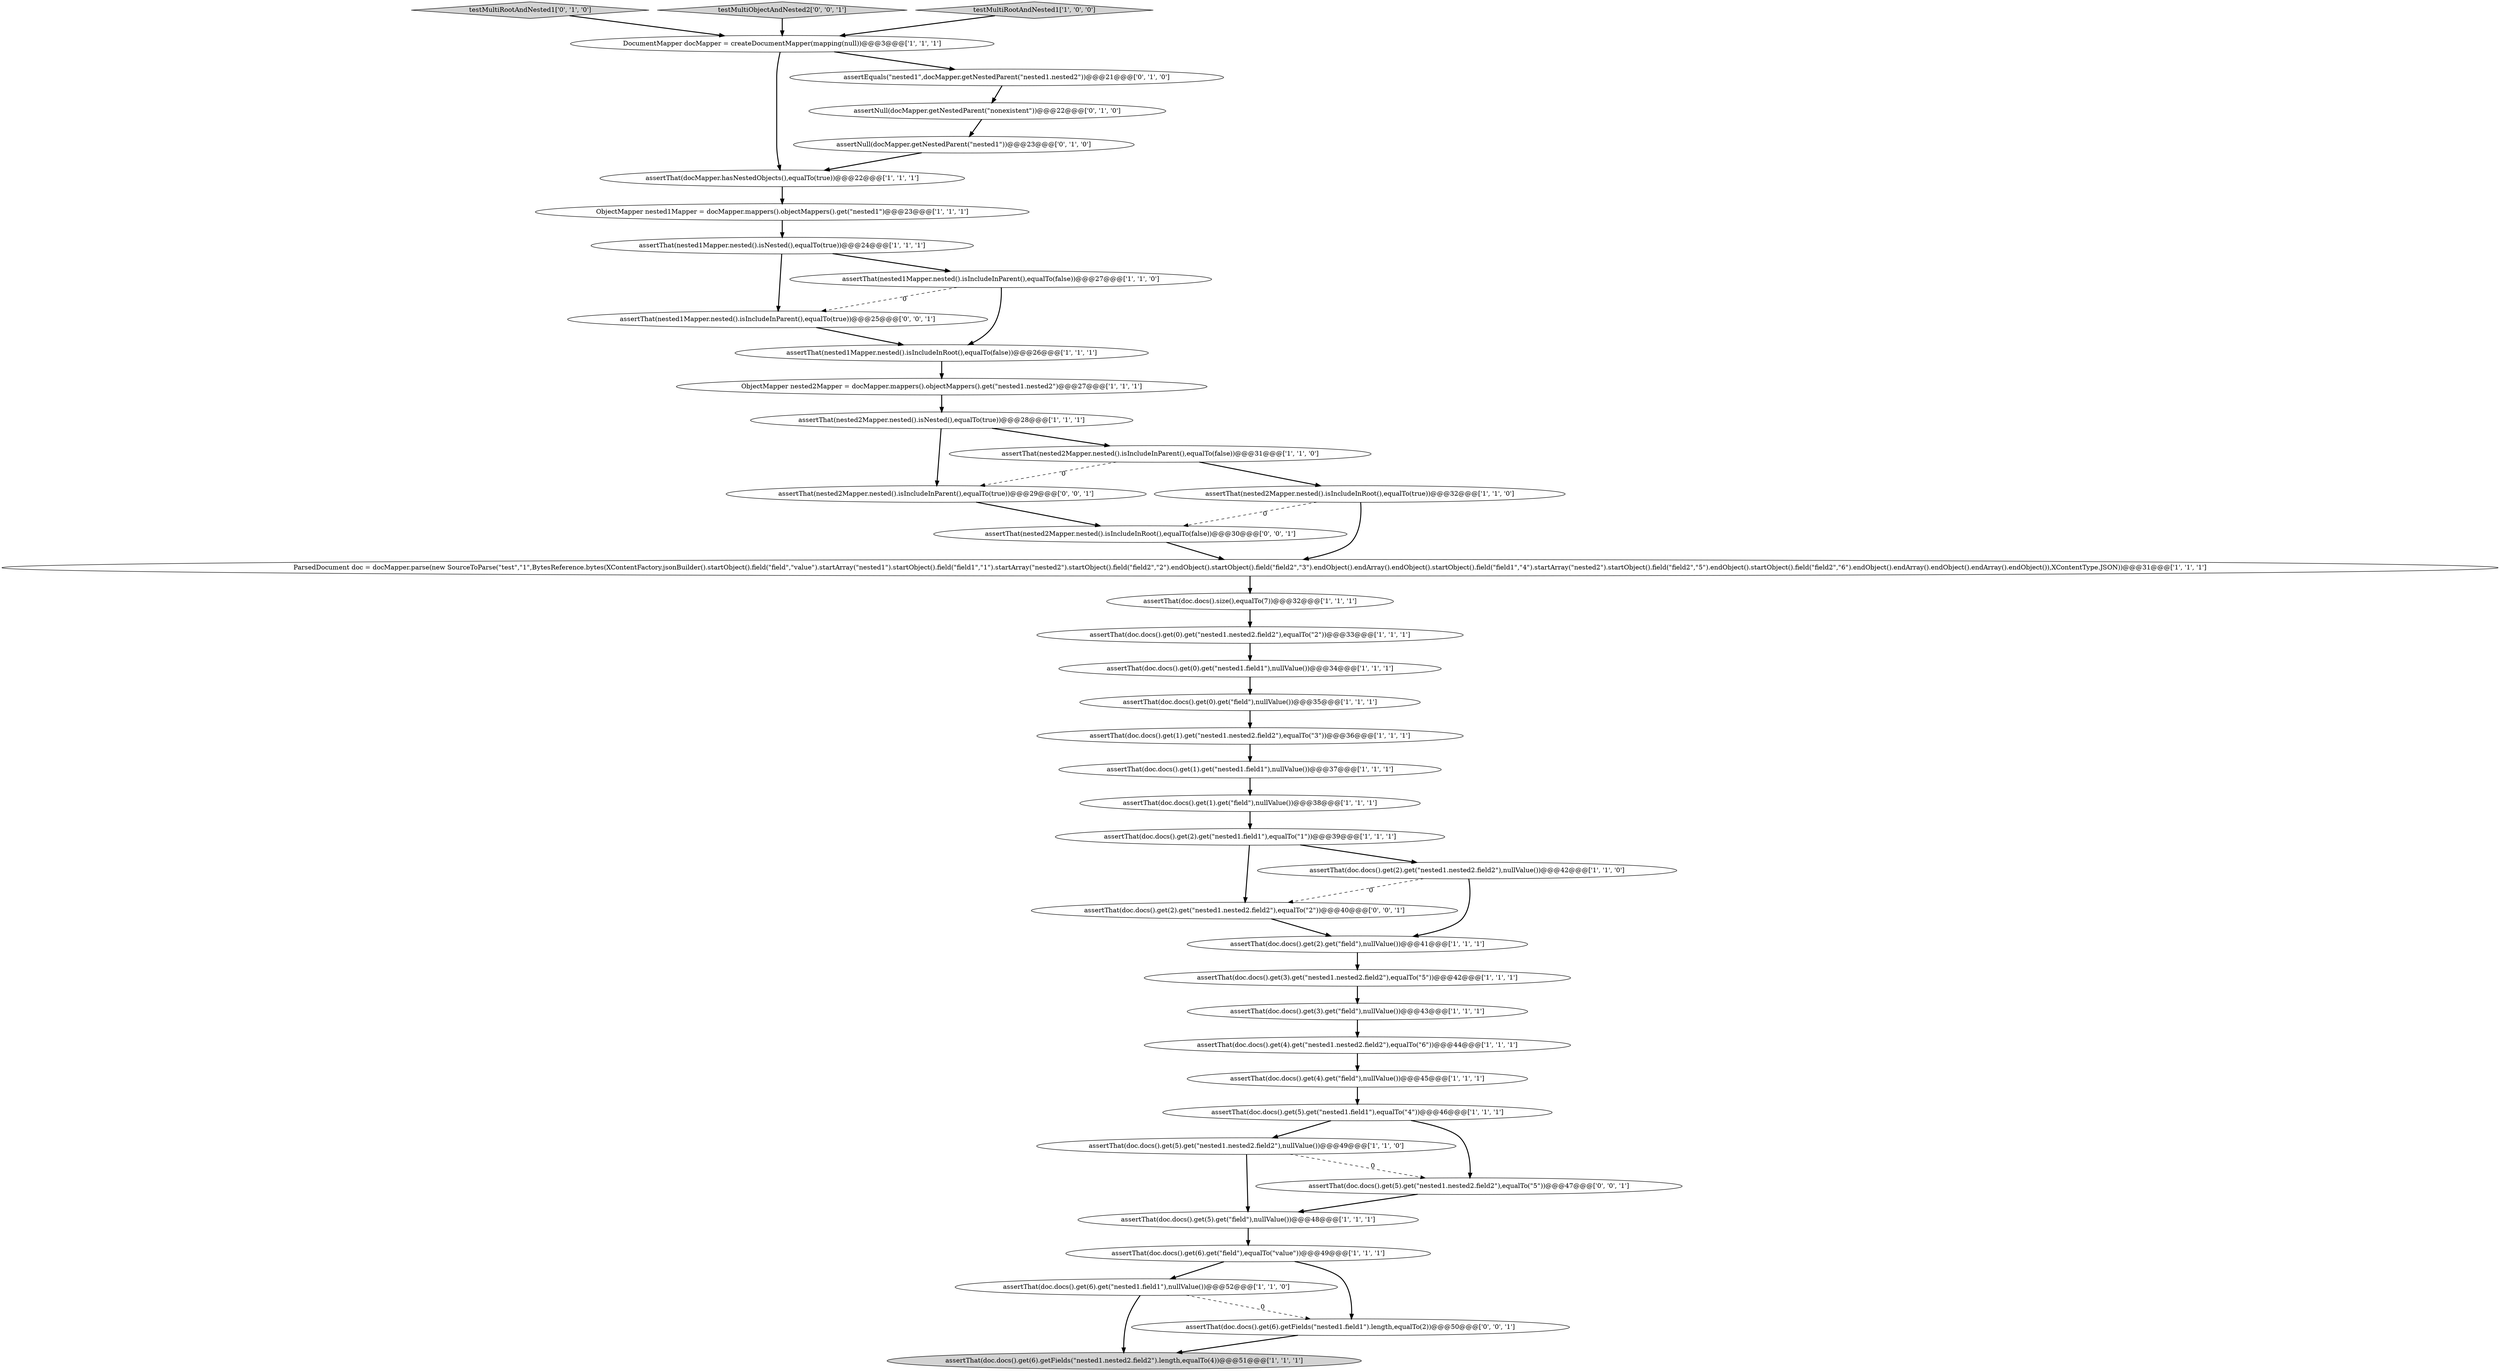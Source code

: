 digraph {
17 [style = filled, label = "assertThat(doc.docs().get(5).get(\"nested1.field1\"),equalTo(\"4\"))@@@46@@@['1', '1', '1']", fillcolor = white, shape = ellipse image = "AAA0AAABBB1BBB"];
15 [style = filled, label = "assertThat(doc.docs().get(5).get(\"field\"),nullValue())@@@48@@@['1', '1', '1']", fillcolor = white, shape = ellipse image = "AAA0AAABBB1BBB"];
30 [style = filled, label = "assertThat(doc.docs().get(1).get(\"nested1.nested2.field2\"),equalTo(\"3\"))@@@36@@@['1', '1', '1']", fillcolor = white, shape = ellipse image = "AAA0AAABBB1BBB"];
31 [style = filled, label = "assertThat(doc.docs().get(6).getFields(\"nested1.nested2.field2\").length,equalTo(4))@@@51@@@['1', '1', '1']", fillcolor = lightgray, shape = ellipse image = "AAA0AAABBB1BBB"];
36 [style = filled, label = "assertThat(nested2Mapper.nested().isIncludeInRoot(),equalTo(false))@@@30@@@['0', '0', '1']", fillcolor = white, shape = ellipse image = "AAA0AAABBB3BBB"];
29 [style = filled, label = "assertThat(doc.docs().get(4).get(\"field\"),nullValue())@@@45@@@['1', '1', '1']", fillcolor = white, shape = ellipse image = "AAA0AAABBB1BBB"];
14 [style = filled, label = "assertThat(doc.docs().get(6).get(\"field\"),equalTo(\"value\"))@@@49@@@['1', '1', '1']", fillcolor = white, shape = ellipse image = "AAA0AAABBB1BBB"];
27 [style = filled, label = "ObjectMapper nested1Mapper = docMapper.mappers().objectMappers().get(\"nested1\")@@@23@@@['1', '1', '1']", fillcolor = white, shape = ellipse image = "AAA0AAABBB1BBB"];
21 [style = filled, label = "assertThat(doc.docs().get(0).get(\"nested1.field1\"),nullValue())@@@34@@@['1', '1', '1']", fillcolor = white, shape = ellipse image = "AAA0AAABBB1BBB"];
39 [style = filled, label = "assertThat(nested1Mapper.nested().isIncludeInParent(),equalTo(true))@@@25@@@['0', '0', '1']", fillcolor = white, shape = ellipse image = "AAA0AAABBB3BBB"];
33 [style = filled, label = "testMultiRootAndNested1['0', '1', '0']", fillcolor = lightgray, shape = diamond image = "AAA0AAABBB2BBB"];
7 [style = filled, label = "assertThat(nested2Mapper.nested().isIncludeInRoot(),equalTo(true))@@@32@@@['1', '1', '0']", fillcolor = white, shape = ellipse image = "AAA0AAABBB1BBB"];
12 [style = filled, label = "assertThat(doc.docs().get(0).get(\"field\"),nullValue())@@@35@@@['1', '1', '1']", fillcolor = white, shape = ellipse image = "AAA0AAABBB1BBB"];
34 [style = filled, label = "assertNull(docMapper.getNestedParent(\"nonexistent\"))@@@22@@@['0', '1', '0']", fillcolor = white, shape = ellipse image = "AAA1AAABBB2BBB"];
35 [style = filled, label = "assertNull(docMapper.getNestedParent(\"nested1\"))@@@23@@@['0', '1', '0']", fillcolor = white, shape = ellipse image = "AAA1AAABBB2BBB"];
2 [style = filled, label = "assertThat(doc.docs().get(4).get(\"nested1.nested2.field2\"),equalTo(\"6\"))@@@44@@@['1', '1', '1']", fillcolor = white, shape = ellipse image = "AAA0AAABBB1BBB"];
4 [style = filled, label = "ObjectMapper nested2Mapper = docMapper.mappers().objectMappers().get(\"nested1.nested2\")@@@27@@@['1', '1', '1']", fillcolor = white, shape = ellipse image = "AAA0AAABBB1BBB"];
23 [style = filled, label = "assertThat(doc.docs().get(1).get(\"nested1.field1\"),nullValue())@@@37@@@['1', '1', '1']", fillcolor = white, shape = ellipse image = "AAA0AAABBB1BBB"];
37 [style = filled, label = "testMultiObjectAndNested2['0', '0', '1']", fillcolor = lightgray, shape = diamond image = "AAA0AAABBB3BBB"];
20 [style = filled, label = "assertThat(docMapper.hasNestedObjects(),equalTo(true))@@@22@@@['1', '1', '1']", fillcolor = white, shape = ellipse image = "AAA0AAABBB1BBB"];
5 [style = filled, label = "assertThat(doc.docs().get(3).get(\"nested1.nested2.field2\"),equalTo(\"5\"))@@@42@@@['1', '1', '1']", fillcolor = white, shape = ellipse image = "AAA0AAABBB1BBB"];
3 [style = filled, label = "DocumentMapper docMapper = createDocumentMapper(mapping(null))@@@3@@@['1', '1', '1']", fillcolor = white, shape = ellipse image = "AAA0AAABBB1BBB"];
42 [style = filled, label = "assertThat(nested2Mapper.nested().isIncludeInParent(),equalTo(true))@@@29@@@['0', '0', '1']", fillcolor = white, shape = ellipse image = "AAA0AAABBB3BBB"];
26 [style = filled, label = "testMultiRootAndNested1['1', '0', '0']", fillcolor = lightgray, shape = diamond image = "AAA0AAABBB1BBB"];
1 [style = filled, label = "assertThat(doc.docs().get(1).get(\"field\"),nullValue())@@@38@@@['1', '1', '1']", fillcolor = white, shape = ellipse image = "AAA0AAABBB1BBB"];
13 [style = filled, label = "assertThat(doc.docs().get(3).get(\"field\"),nullValue())@@@43@@@['1', '1', '1']", fillcolor = white, shape = ellipse image = "AAA0AAABBB1BBB"];
40 [style = filled, label = "assertThat(doc.docs().get(2).get(\"nested1.nested2.field2\"),equalTo(\"2\"))@@@40@@@['0', '0', '1']", fillcolor = white, shape = ellipse image = "AAA0AAABBB3BBB"];
24 [style = filled, label = "assertThat(doc.docs().get(5).get(\"nested1.nested2.field2\"),nullValue())@@@49@@@['1', '1', '0']", fillcolor = white, shape = ellipse image = "AAA0AAABBB1BBB"];
10 [style = filled, label = "assertThat(nested1Mapper.nested().isNested(),equalTo(true))@@@24@@@['1', '1', '1']", fillcolor = white, shape = ellipse image = "AAA0AAABBB1BBB"];
32 [style = filled, label = "assertEquals(\"nested1\",docMapper.getNestedParent(\"nested1.nested2\"))@@@21@@@['0', '1', '0']", fillcolor = white, shape = ellipse image = "AAA1AAABBB2BBB"];
9 [style = filled, label = "assertThat(doc.docs().get(6).get(\"nested1.field1\"),nullValue())@@@52@@@['1', '1', '0']", fillcolor = white, shape = ellipse image = "AAA0AAABBB1BBB"];
11 [style = filled, label = "assertThat(nested1Mapper.nested().isIncludeInParent(),equalTo(false))@@@27@@@['1', '1', '0']", fillcolor = white, shape = ellipse image = "AAA0AAABBB1BBB"];
16 [style = filled, label = "assertThat(doc.docs().get(0).get(\"nested1.nested2.field2\"),equalTo(\"2\"))@@@33@@@['1', '1', '1']", fillcolor = white, shape = ellipse image = "AAA0AAABBB1BBB"];
22 [style = filled, label = "assertThat(doc.docs().size(),equalTo(7))@@@32@@@['1', '1', '1']", fillcolor = white, shape = ellipse image = "AAA0AAABBB1BBB"];
6 [style = filled, label = "assertThat(nested1Mapper.nested().isIncludeInRoot(),equalTo(false))@@@26@@@['1', '1', '1']", fillcolor = white, shape = ellipse image = "AAA0AAABBB1BBB"];
25 [style = filled, label = "assertThat(doc.docs().get(2).get(\"nested1.nested2.field2\"),nullValue())@@@42@@@['1', '1', '0']", fillcolor = white, shape = ellipse image = "AAA0AAABBB1BBB"];
38 [style = filled, label = "assertThat(doc.docs().get(6).getFields(\"nested1.field1\").length,equalTo(2))@@@50@@@['0', '0', '1']", fillcolor = white, shape = ellipse image = "AAA0AAABBB3BBB"];
41 [style = filled, label = "assertThat(doc.docs().get(5).get(\"nested1.nested2.field2\"),equalTo(\"5\"))@@@47@@@['0', '0', '1']", fillcolor = white, shape = ellipse image = "AAA0AAABBB3BBB"];
8 [style = filled, label = "assertThat(doc.docs().get(2).get(\"nested1.field1\"),equalTo(\"1\"))@@@39@@@['1', '1', '1']", fillcolor = white, shape = ellipse image = "AAA0AAABBB1BBB"];
28 [style = filled, label = "assertThat(nested2Mapper.nested().isIncludeInParent(),equalTo(false))@@@31@@@['1', '1', '0']", fillcolor = white, shape = ellipse image = "AAA0AAABBB1BBB"];
19 [style = filled, label = "assertThat(doc.docs().get(2).get(\"field\"),nullValue())@@@41@@@['1', '1', '1']", fillcolor = white, shape = ellipse image = "AAA0AAABBB1BBB"];
18 [style = filled, label = "ParsedDocument doc = docMapper.parse(new SourceToParse(\"test\",\"1\",BytesReference.bytes(XContentFactory.jsonBuilder().startObject().field(\"field\",\"value\").startArray(\"nested1\").startObject().field(\"field1\",\"1\").startArray(\"nested2\").startObject().field(\"field2\",\"2\").endObject().startObject().field(\"field2\",\"3\").endObject().endArray().endObject().startObject().field(\"field1\",\"4\").startArray(\"nested2\").startObject().field(\"field2\",\"5\").endObject().startObject().field(\"field2\",\"6\").endObject().endArray().endObject().endArray().endObject()),XContentType.JSON))@@@31@@@['1', '1', '1']", fillcolor = white, shape = ellipse image = "AAA0AAABBB1BBB"];
0 [style = filled, label = "assertThat(nested2Mapper.nested().isNested(),equalTo(true))@@@28@@@['1', '1', '1']", fillcolor = white, shape = ellipse image = "AAA0AAABBB1BBB"];
28->7 [style = bold, label=""];
20->27 [style = bold, label=""];
14->38 [style = bold, label=""];
6->4 [style = bold, label=""];
19->5 [style = bold, label=""];
39->6 [style = bold, label=""];
41->15 [style = bold, label=""];
18->22 [style = bold, label=""];
23->1 [style = bold, label=""];
10->39 [style = bold, label=""];
0->42 [style = bold, label=""];
7->18 [style = bold, label=""];
25->19 [style = bold, label=""];
25->40 [style = dashed, label="0"];
28->42 [style = dashed, label="0"];
9->38 [style = dashed, label="0"];
24->15 [style = bold, label=""];
1->8 [style = bold, label=""];
22->16 [style = bold, label=""];
9->31 [style = bold, label=""];
14->9 [style = bold, label=""];
10->11 [style = bold, label=""];
11->39 [style = dashed, label="0"];
11->6 [style = bold, label=""];
3->32 [style = bold, label=""];
3->20 [style = bold, label=""];
21->12 [style = bold, label=""];
12->30 [style = bold, label=""];
5->13 [style = bold, label=""];
36->18 [style = bold, label=""];
16->21 [style = bold, label=""];
2->29 [style = bold, label=""];
15->14 [style = bold, label=""];
17->24 [style = bold, label=""];
30->23 [style = bold, label=""];
27->10 [style = bold, label=""];
8->25 [style = bold, label=""];
29->17 [style = bold, label=""];
33->3 [style = bold, label=""];
24->41 [style = dashed, label="0"];
38->31 [style = bold, label=""];
42->36 [style = bold, label=""];
40->19 [style = bold, label=""];
32->34 [style = bold, label=""];
37->3 [style = bold, label=""];
0->28 [style = bold, label=""];
34->35 [style = bold, label=""];
8->40 [style = bold, label=""];
26->3 [style = bold, label=""];
13->2 [style = bold, label=""];
7->36 [style = dashed, label="0"];
17->41 [style = bold, label=""];
4->0 [style = bold, label=""];
35->20 [style = bold, label=""];
}
